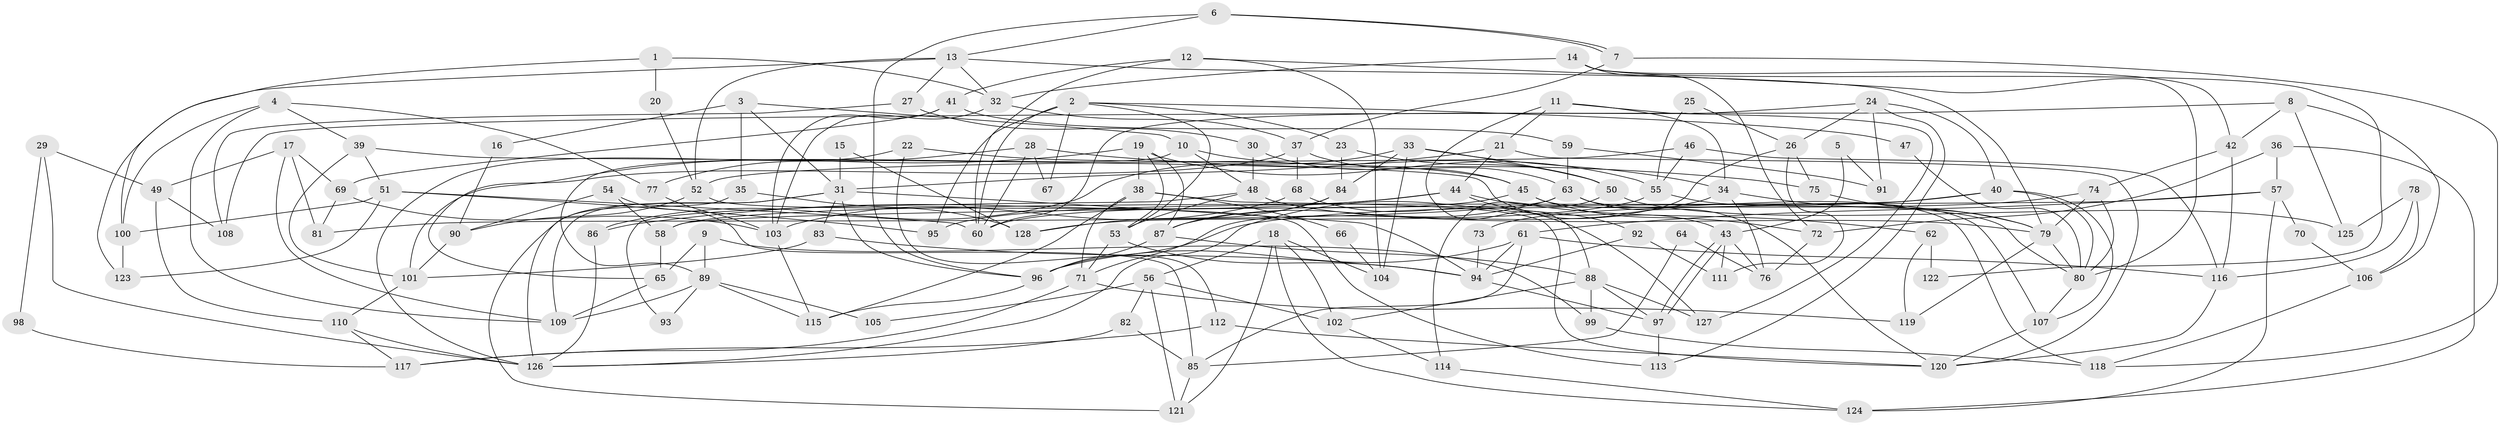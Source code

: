 // Generated by graph-tools (version 1.1) at 2025/11/02/27/25 16:11:22]
// undirected, 128 vertices, 256 edges
graph export_dot {
graph [start="1"]
  node [color=gray90,style=filled];
  1;
  2;
  3;
  4;
  5;
  6;
  7;
  8;
  9;
  10;
  11;
  12;
  13;
  14;
  15;
  16;
  17;
  18;
  19;
  20;
  21;
  22;
  23;
  24;
  25;
  26;
  27;
  28;
  29;
  30;
  31;
  32;
  33;
  34;
  35;
  36;
  37;
  38;
  39;
  40;
  41;
  42;
  43;
  44;
  45;
  46;
  47;
  48;
  49;
  50;
  51;
  52;
  53;
  54;
  55;
  56;
  57;
  58;
  59;
  60;
  61;
  62;
  63;
  64;
  65;
  66;
  67;
  68;
  69;
  70;
  71;
  72;
  73;
  74;
  75;
  76;
  77;
  78;
  79;
  80;
  81;
  82;
  83;
  84;
  85;
  86;
  87;
  88;
  89;
  90;
  91;
  92;
  93;
  94;
  95;
  96;
  97;
  98;
  99;
  100;
  101;
  102;
  103;
  104;
  105;
  106;
  107;
  108;
  109;
  110;
  111;
  112;
  113;
  114;
  115;
  116;
  117;
  118;
  119;
  120;
  121;
  122;
  123;
  124;
  125;
  126;
  127;
  128;
  1 -- 100;
  1 -- 32;
  1 -- 20;
  2 -- 60;
  2 -- 53;
  2 -- 23;
  2 -- 47;
  2 -- 67;
  2 -- 95;
  3 -- 10;
  3 -- 31;
  3 -- 16;
  3 -- 35;
  4 -- 100;
  4 -- 109;
  4 -- 39;
  4 -- 77;
  5 -- 43;
  5 -- 91;
  6 -- 96;
  6 -- 7;
  6 -- 7;
  6 -- 13;
  7 -- 37;
  7 -- 118;
  8 -- 108;
  8 -- 125;
  8 -- 42;
  8 -- 106;
  9 -- 99;
  9 -- 89;
  9 -- 65;
  10 -- 50;
  10 -- 89;
  10 -- 48;
  11 -- 88;
  11 -- 21;
  11 -- 34;
  11 -- 127;
  12 -- 80;
  12 -- 60;
  12 -- 41;
  12 -- 104;
  13 -- 79;
  13 -- 27;
  13 -- 32;
  13 -- 52;
  13 -- 123;
  14 -- 32;
  14 -- 42;
  14 -- 72;
  14 -- 122;
  15 -- 128;
  15 -- 31;
  16 -- 90;
  17 -- 109;
  17 -- 81;
  17 -- 49;
  17 -- 69;
  18 -- 124;
  18 -- 56;
  18 -- 102;
  18 -- 104;
  18 -- 121;
  19 -- 53;
  19 -- 87;
  19 -- 38;
  19 -- 55;
  19 -- 101;
  20 -- 52;
  21 -- 120;
  21 -- 31;
  21 -- 44;
  22 -- 45;
  22 -- 126;
  22 -- 112;
  23 -- 84;
  23 -- 50;
  24 -- 113;
  24 -- 40;
  24 -- 26;
  24 -- 60;
  24 -- 91;
  25 -- 55;
  25 -- 26;
  26 -- 75;
  26 -- 71;
  26 -- 111;
  27 -- 30;
  27 -- 108;
  28 -- 77;
  28 -- 60;
  28 -- 67;
  28 -- 75;
  29 -- 126;
  29 -- 49;
  29 -- 98;
  30 -- 45;
  30 -- 48;
  31 -- 94;
  31 -- 83;
  31 -- 96;
  31 -- 109;
  31 -- 121;
  32 -- 37;
  32 -- 103;
  33 -- 104;
  33 -- 34;
  33 -- 50;
  33 -- 84;
  33 -- 86;
  34 -- 126;
  34 -- 76;
  34 -- 79;
  35 -- 128;
  35 -- 126;
  36 -- 57;
  36 -- 72;
  36 -- 124;
  37 -- 68;
  37 -- 63;
  37 -- 65;
  38 -- 115;
  38 -- 66;
  38 -- 71;
  38 -- 120;
  39 -- 101;
  39 -- 43;
  39 -- 51;
  40 -- 58;
  40 -- 80;
  40 -- 73;
  40 -- 107;
  41 -- 103;
  41 -- 59;
  41 -- 69;
  42 -- 74;
  42 -- 116;
  43 -- 97;
  43 -- 97;
  43 -- 76;
  43 -- 111;
  44 -- 92;
  44 -- 62;
  44 -- 86;
  44 -- 95;
  45 -- 72;
  45 -- 60;
  45 -- 118;
  46 -- 116;
  46 -- 52;
  46 -- 55;
  47 -- 80;
  48 -- 79;
  48 -- 53;
  48 -- 93;
  49 -- 110;
  49 -- 108;
  50 -- 114;
  50 -- 125;
  51 -- 95;
  51 -- 60;
  51 -- 100;
  51 -- 123;
  52 -- 90;
  52 -- 113;
  53 -- 71;
  53 -- 94;
  54 -- 85;
  54 -- 58;
  54 -- 90;
  55 -- 80;
  55 -- 128;
  56 -- 102;
  56 -- 121;
  56 -- 82;
  56 -- 105;
  57 -- 124;
  57 -- 61;
  57 -- 58;
  57 -- 70;
  58 -- 65;
  59 -- 63;
  59 -- 91;
  61 -- 96;
  61 -- 85;
  61 -- 94;
  61 -- 116;
  62 -- 119;
  62 -- 122;
  63 -- 107;
  63 -- 120;
  63 -- 81;
  63 -- 87;
  64 -- 85;
  64 -- 76;
  65 -- 109;
  66 -- 104;
  68 -- 103;
  68 -- 127;
  69 -- 81;
  69 -- 103;
  70 -- 106;
  71 -- 117;
  71 -- 119;
  72 -- 76;
  73 -- 94;
  74 -- 79;
  74 -- 80;
  74 -- 96;
  75 -- 79;
  77 -- 103;
  78 -- 116;
  78 -- 106;
  78 -- 125;
  79 -- 80;
  79 -- 119;
  80 -- 107;
  82 -- 126;
  82 -- 85;
  83 -- 94;
  83 -- 101;
  84 -- 87;
  84 -- 128;
  85 -- 121;
  86 -- 126;
  87 -- 96;
  87 -- 88;
  88 -- 97;
  88 -- 99;
  88 -- 102;
  88 -- 127;
  89 -- 109;
  89 -- 115;
  89 -- 93;
  89 -- 105;
  90 -- 101;
  92 -- 94;
  92 -- 111;
  94 -- 97;
  96 -- 115;
  97 -- 113;
  98 -- 117;
  99 -- 118;
  100 -- 123;
  101 -- 110;
  102 -- 114;
  103 -- 115;
  106 -- 118;
  107 -- 120;
  110 -- 117;
  110 -- 126;
  112 -- 120;
  112 -- 117;
  114 -- 124;
  116 -- 120;
}
